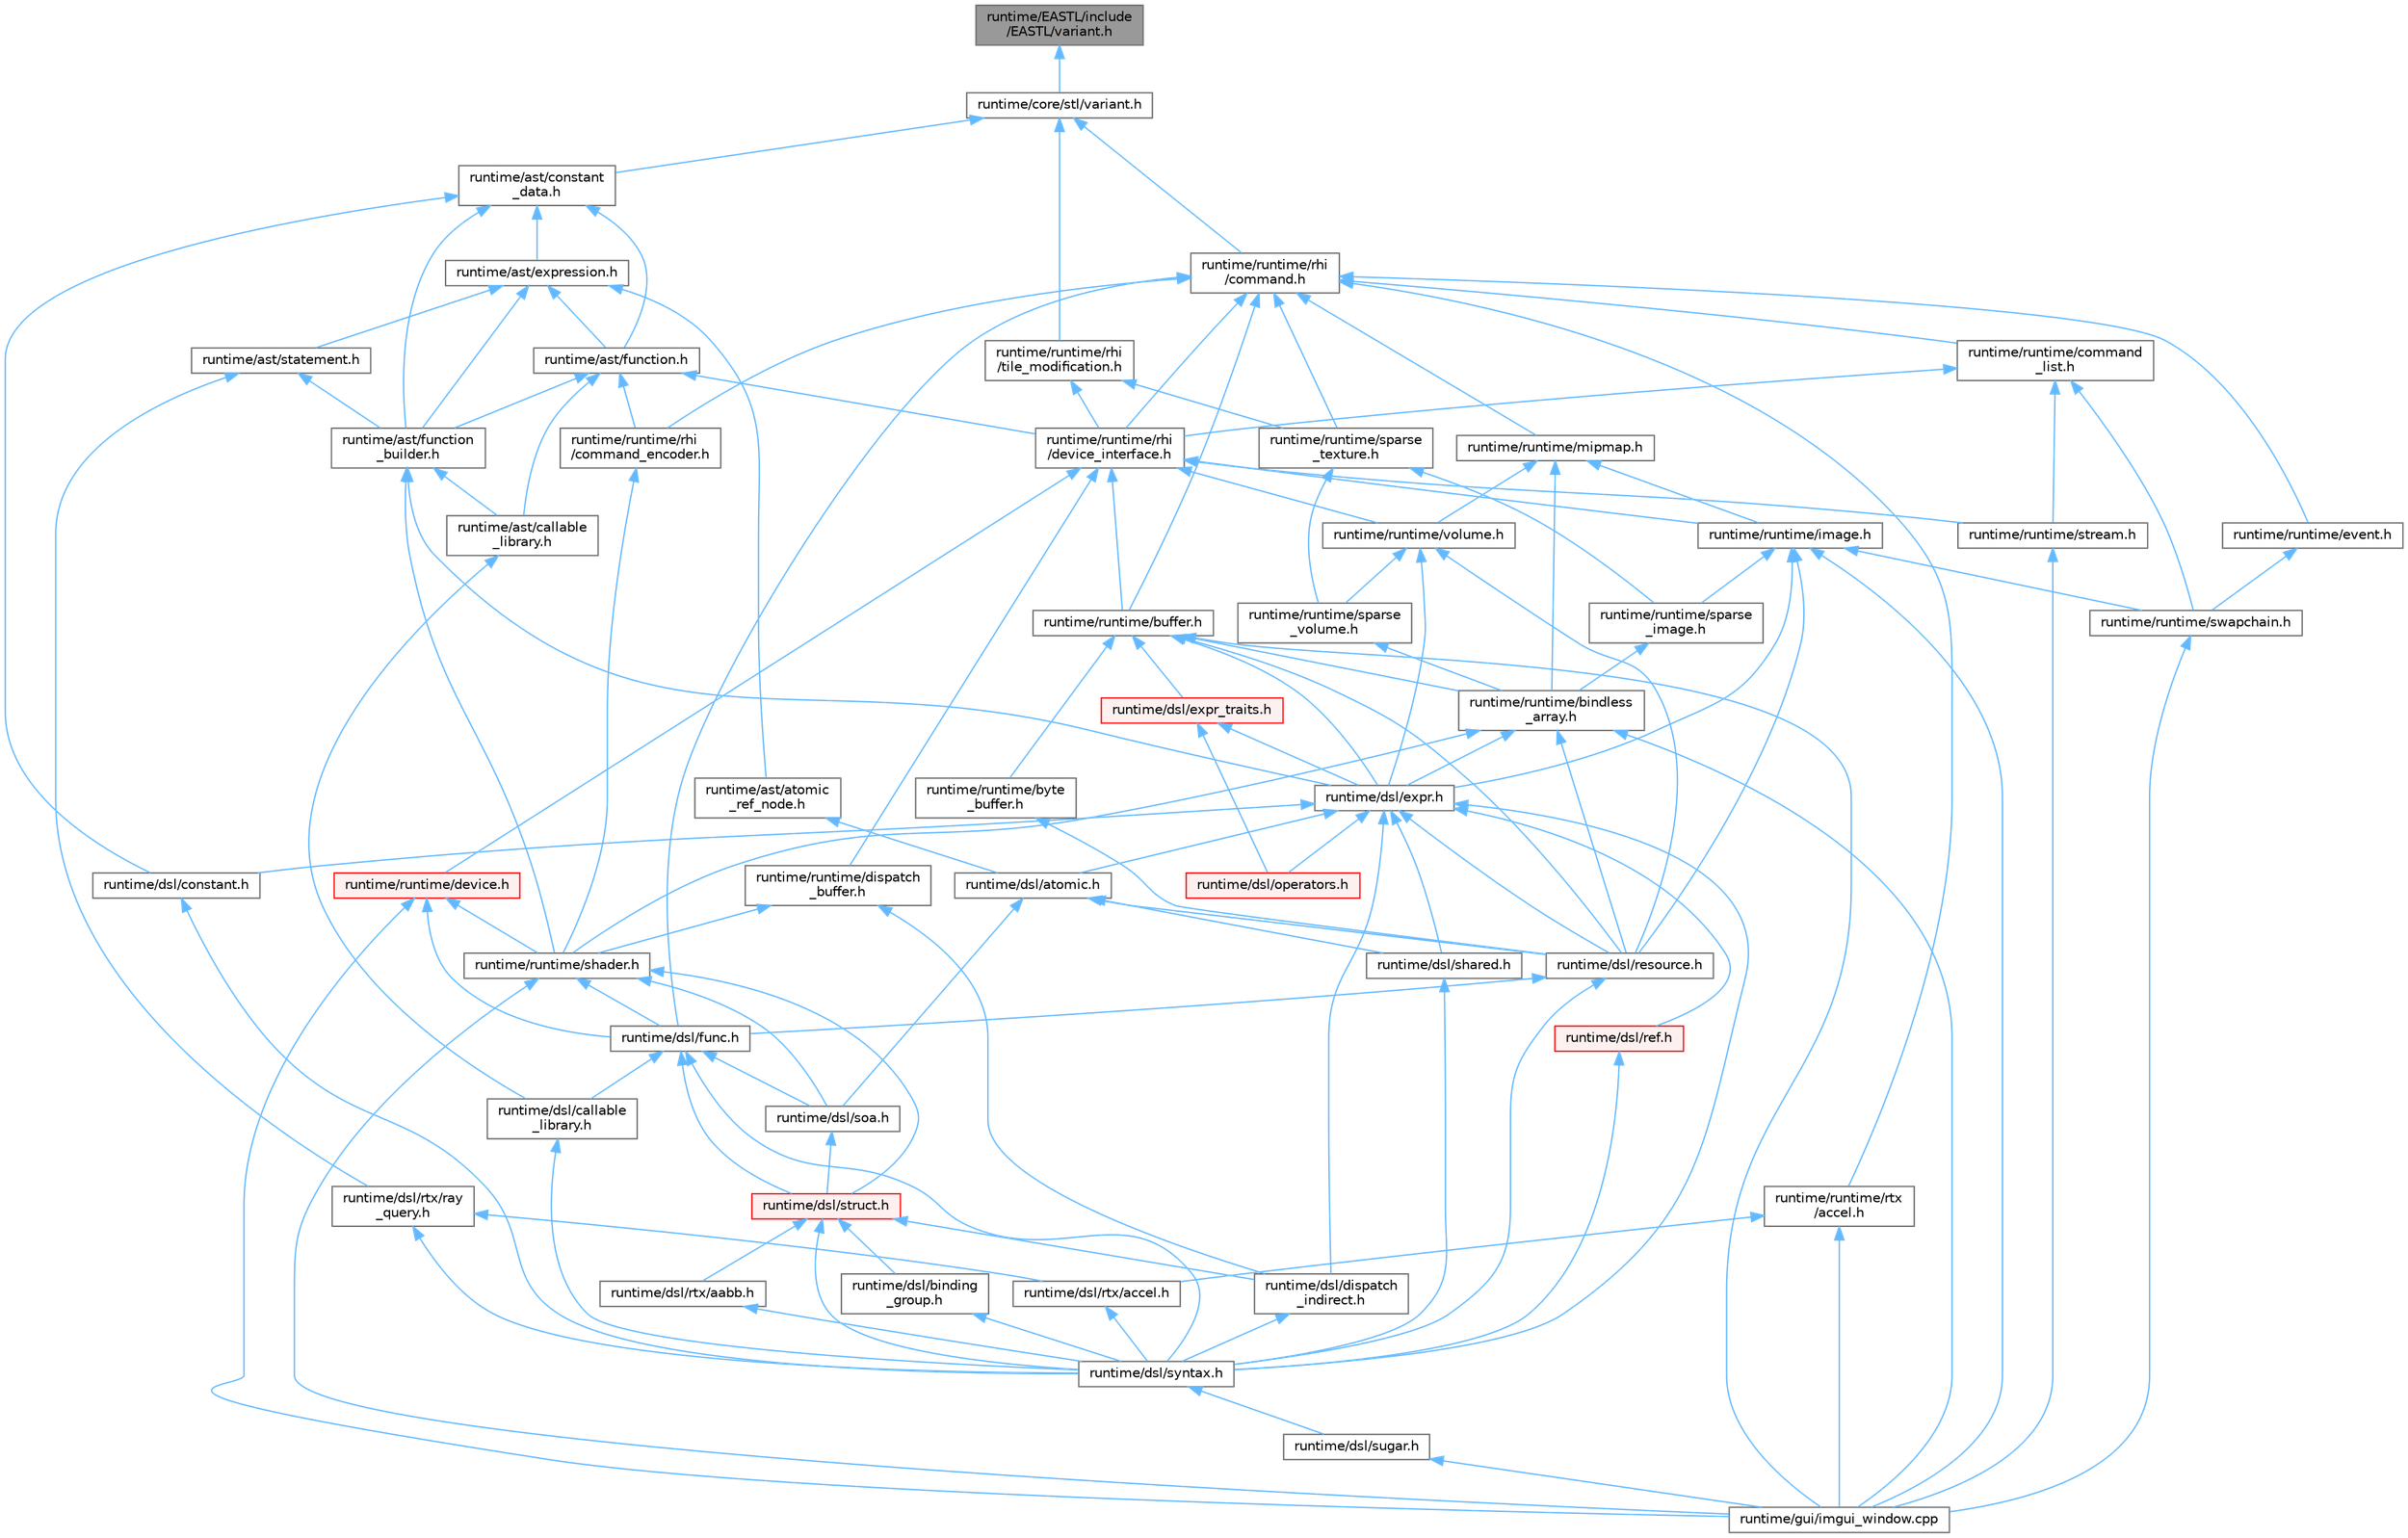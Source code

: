 digraph "runtime/EASTL/include/EASTL/variant.h"
{
 // LATEX_PDF_SIZE
  bgcolor="transparent";
  edge [fontname=Helvetica,fontsize=10,labelfontname=Helvetica,labelfontsize=10];
  node [fontname=Helvetica,fontsize=10,shape=box,height=0.2,width=0.4];
  Node1 [id="Node000001",label="runtime/EASTL/include\l/EASTL/variant.h",height=0.2,width=0.4,color="gray40", fillcolor="grey60", style="filled", fontcolor="black",tooltip=" "];
  Node1 -> Node2 [id="edge121_Node000001_Node000002",dir="back",color="steelblue1",style="solid",tooltip=" "];
  Node2 [id="Node000002",label="runtime/core/stl/variant.h",height=0.2,width=0.4,color="grey40", fillcolor="white", style="filled",URL="$core_2stl_2variant_8h.html",tooltip=" "];
  Node2 -> Node3 [id="edge122_Node000002_Node000003",dir="back",color="steelblue1",style="solid",tooltip=" "];
  Node3 [id="Node000003",label="runtime/ast/constant\l_data.h",height=0.2,width=0.4,color="grey40", fillcolor="white", style="filled",URL="$constant__data_8h.html",tooltip=" "];
  Node3 -> Node4 [id="edge123_Node000003_Node000004",dir="back",color="steelblue1",style="solid",tooltip=" "];
  Node4 [id="Node000004",label="runtime/ast/expression.h",height=0.2,width=0.4,color="grey40", fillcolor="white", style="filled",URL="$expression_8h.html",tooltip=" "];
  Node4 -> Node5 [id="edge124_Node000004_Node000005",dir="back",color="steelblue1",style="solid",tooltip=" "];
  Node5 [id="Node000005",label="runtime/ast/atomic\l_ref_node.h",height=0.2,width=0.4,color="grey40", fillcolor="white", style="filled",URL="$atomic__ref__node_8h.html",tooltip=" "];
  Node5 -> Node6 [id="edge125_Node000005_Node000006",dir="back",color="steelblue1",style="solid",tooltip=" "];
  Node6 [id="Node000006",label="runtime/dsl/atomic.h",height=0.2,width=0.4,color="grey40", fillcolor="white", style="filled",URL="$dsl_2atomic_8h.html",tooltip=" "];
  Node6 -> Node7 [id="edge126_Node000006_Node000007",dir="back",color="steelblue1",style="solid",tooltip=" "];
  Node7 [id="Node000007",label="runtime/dsl/resource.h",height=0.2,width=0.4,color="grey40", fillcolor="white", style="filled",URL="$dsl_2resource_8h.html",tooltip=" "];
  Node7 -> Node8 [id="edge127_Node000007_Node000008",dir="back",color="steelblue1",style="solid",tooltip=" "];
  Node8 [id="Node000008",label="runtime/dsl/func.h",height=0.2,width=0.4,color="grey40", fillcolor="white", style="filled",URL="$func_8h.html",tooltip=" "];
  Node8 -> Node9 [id="edge128_Node000008_Node000009",dir="back",color="steelblue1",style="solid",tooltip=" "];
  Node9 [id="Node000009",label="runtime/dsl/callable\l_library.h",height=0.2,width=0.4,color="grey40", fillcolor="white", style="filled",URL="$dsl_2callable__library_8h.html",tooltip=" "];
  Node9 -> Node10 [id="edge129_Node000009_Node000010",dir="back",color="steelblue1",style="solid",tooltip=" "];
  Node10 [id="Node000010",label="runtime/dsl/syntax.h",height=0.2,width=0.4,color="grey40", fillcolor="white", style="filled",URL="$syntax_8h.html",tooltip=" "];
  Node10 -> Node11 [id="edge130_Node000010_Node000011",dir="back",color="steelblue1",style="solid",tooltip=" "];
  Node11 [id="Node000011",label="runtime/dsl/sugar.h",height=0.2,width=0.4,color="grey40", fillcolor="white", style="filled",URL="$sugar_8h.html",tooltip=" "];
  Node11 -> Node12 [id="edge131_Node000011_Node000012",dir="back",color="steelblue1",style="solid",tooltip=" "];
  Node12 [id="Node000012",label="runtime/gui/imgui_window.cpp",height=0.2,width=0.4,color="grey40", fillcolor="white", style="filled",URL="$imgui__window_8cpp.html",tooltip=" "];
  Node8 -> Node13 [id="edge132_Node000008_Node000013",dir="back",color="steelblue1",style="solid",tooltip=" "];
  Node13 [id="Node000013",label="runtime/dsl/soa.h",height=0.2,width=0.4,color="grey40", fillcolor="white", style="filled",URL="$soa_8h.html",tooltip=" "];
  Node13 -> Node14 [id="edge133_Node000013_Node000014",dir="back",color="steelblue1",style="solid",tooltip=" "];
  Node14 [id="Node000014",label="runtime/dsl/struct.h",height=0.2,width=0.4,color="red", fillcolor="#FFF0F0", style="filled",URL="$struct_8h.html",tooltip=" "];
  Node14 -> Node15 [id="edge134_Node000014_Node000015",dir="back",color="steelblue1",style="solid",tooltip=" "];
  Node15 [id="Node000015",label="runtime/dsl/binding\l_group.h",height=0.2,width=0.4,color="grey40", fillcolor="white", style="filled",URL="$binding__group_8h.html",tooltip=" "];
  Node15 -> Node10 [id="edge135_Node000015_Node000010",dir="back",color="steelblue1",style="solid",tooltip=" "];
  Node14 -> Node16 [id="edge136_Node000014_Node000016",dir="back",color="steelblue1",style="solid",tooltip=" "];
  Node16 [id="Node000016",label="runtime/dsl/dispatch\l_indirect.h",height=0.2,width=0.4,color="grey40", fillcolor="white", style="filled",URL="$dispatch__indirect_8h.html",tooltip=" "];
  Node16 -> Node10 [id="edge137_Node000016_Node000010",dir="back",color="steelblue1",style="solid",tooltip=" "];
  Node14 -> Node17 [id="edge138_Node000014_Node000017",dir="back",color="steelblue1",style="solid",tooltip=" "];
  Node17 [id="Node000017",label="runtime/dsl/rtx/aabb.h",height=0.2,width=0.4,color="grey40", fillcolor="white", style="filled",URL="$dsl_2rtx_2aabb_8h.html",tooltip=" "];
  Node17 -> Node10 [id="edge139_Node000017_Node000010",dir="back",color="steelblue1",style="solid",tooltip=" "];
  Node14 -> Node10 [id="edge140_Node000014_Node000010",dir="back",color="steelblue1",style="solid",tooltip=" "];
  Node8 -> Node14 [id="edge141_Node000008_Node000014",dir="back",color="steelblue1",style="solid",tooltip=" "];
  Node8 -> Node10 [id="edge142_Node000008_Node000010",dir="back",color="steelblue1",style="solid",tooltip=" "];
  Node7 -> Node10 [id="edge143_Node000007_Node000010",dir="back",color="steelblue1",style="solid",tooltip=" "];
  Node6 -> Node24 [id="edge144_Node000006_Node000024",dir="back",color="steelblue1",style="solid",tooltip=" "];
  Node24 [id="Node000024",label="runtime/dsl/shared.h",height=0.2,width=0.4,color="grey40", fillcolor="white", style="filled",URL="$shared_8h.html",tooltip=" "];
  Node24 -> Node10 [id="edge145_Node000024_Node000010",dir="back",color="steelblue1",style="solid",tooltip=" "];
  Node6 -> Node13 [id="edge146_Node000006_Node000013",dir="back",color="steelblue1",style="solid",tooltip=" "];
  Node4 -> Node25 [id="edge147_Node000004_Node000025",dir="back",color="steelblue1",style="solid",tooltip=" "];
  Node25 [id="Node000025",label="runtime/ast/function.h",height=0.2,width=0.4,color="grey40", fillcolor="white", style="filled",URL="$ast_2function_8h.html",tooltip=" "];
  Node25 -> Node26 [id="edge148_Node000025_Node000026",dir="back",color="steelblue1",style="solid",tooltip=" "];
  Node26 [id="Node000026",label="runtime/ast/callable\l_library.h",height=0.2,width=0.4,color="grey40", fillcolor="white", style="filled",URL="$ast_2callable__library_8h.html",tooltip=" "];
  Node26 -> Node9 [id="edge149_Node000026_Node000009",dir="back",color="steelblue1",style="solid",tooltip=" "];
  Node25 -> Node27 [id="edge150_Node000025_Node000027",dir="back",color="steelblue1",style="solid",tooltip=" "];
  Node27 [id="Node000027",label="runtime/ast/function\l_builder.h",height=0.2,width=0.4,color="grey40", fillcolor="white", style="filled",URL="$function__builder_8h.html",tooltip=" "];
  Node27 -> Node26 [id="edge151_Node000027_Node000026",dir="back",color="steelblue1",style="solid",tooltip=" "];
  Node27 -> Node28 [id="edge152_Node000027_Node000028",dir="back",color="steelblue1",style="solid",tooltip=" "];
  Node28 [id="Node000028",label="runtime/dsl/expr.h",height=0.2,width=0.4,color="grey40", fillcolor="white", style="filled",URL="$expr_8h.html",tooltip=" "];
  Node28 -> Node6 [id="edge153_Node000028_Node000006",dir="back",color="steelblue1",style="solid",tooltip=" "];
  Node28 -> Node29 [id="edge154_Node000028_Node000029",dir="back",color="steelblue1",style="solid",tooltip=" "];
  Node29 [id="Node000029",label="runtime/dsl/constant.h",height=0.2,width=0.4,color="grey40", fillcolor="white", style="filled",URL="$constant_8h.html",tooltip=" "];
  Node29 -> Node10 [id="edge155_Node000029_Node000010",dir="back",color="steelblue1",style="solid",tooltip=" "];
  Node28 -> Node16 [id="edge156_Node000028_Node000016",dir="back",color="steelblue1",style="solid",tooltip=" "];
  Node28 -> Node30 [id="edge157_Node000028_Node000030",dir="back",color="steelblue1",style="solid",tooltip=" "];
  Node30 [id="Node000030",label="runtime/dsl/operators.h",height=0.2,width=0.4,color="red", fillcolor="#FFF0F0", style="filled",URL="$operators_8h.html",tooltip=" "];
  Node28 -> Node35 [id="edge158_Node000028_Node000035",dir="back",color="steelblue1",style="solid",tooltip=" "];
  Node35 [id="Node000035",label="runtime/dsl/ref.h",height=0.2,width=0.4,color="red", fillcolor="#FFF0F0", style="filled",URL="$ref_8h.html",tooltip=" "];
  Node35 -> Node10 [id="edge159_Node000035_Node000010",dir="back",color="steelblue1",style="solid",tooltip=" "];
  Node28 -> Node7 [id="edge160_Node000028_Node000007",dir="back",color="steelblue1",style="solid",tooltip=" "];
  Node28 -> Node24 [id="edge161_Node000028_Node000024",dir="back",color="steelblue1",style="solid",tooltip=" "];
  Node28 -> Node10 [id="edge162_Node000028_Node000010",dir="back",color="steelblue1",style="solid",tooltip=" "];
  Node27 -> Node38 [id="edge163_Node000027_Node000038",dir="back",color="steelblue1",style="solid",tooltip=" "];
  Node38 [id="Node000038",label="runtime/runtime/shader.h",height=0.2,width=0.4,color="grey40", fillcolor="white", style="filled",URL="$shader_8h.html",tooltip=" "];
  Node38 -> Node8 [id="edge164_Node000038_Node000008",dir="back",color="steelblue1",style="solid",tooltip=" "];
  Node38 -> Node13 [id="edge165_Node000038_Node000013",dir="back",color="steelblue1",style="solid",tooltip=" "];
  Node38 -> Node14 [id="edge166_Node000038_Node000014",dir="back",color="steelblue1",style="solid",tooltip=" "];
  Node38 -> Node12 [id="edge167_Node000038_Node000012",dir="back",color="steelblue1",style="solid",tooltip=" "];
  Node25 -> Node39 [id="edge168_Node000025_Node000039",dir="back",color="steelblue1",style="solid",tooltip=" "];
  Node39 [id="Node000039",label="runtime/runtime/rhi\l/command_encoder.h",height=0.2,width=0.4,color="grey40", fillcolor="white", style="filled",URL="$command__encoder_8h.html",tooltip=" "];
  Node39 -> Node38 [id="edge169_Node000039_Node000038",dir="back",color="steelblue1",style="solid",tooltip=" "];
  Node25 -> Node40 [id="edge170_Node000025_Node000040",dir="back",color="steelblue1",style="solid",tooltip=" "];
  Node40 [id="Node000040",label="runtime/runtime/rhi\l/device_interface.h",height=0.2,width=0.4,color="grey40", fillcolor="white", style="filled",URL="$device__interface_8h.html",tooltip=" "];
  Node40 -> Node41 [id="edge171_Node000040_Node000041",dir="back",color="steelblue1",style="solid",tooltip=" "];
  Node41 [id="Node000041",label="runtime/runtime/buffer.h",height=0.2,width=0.4,color="grey40", fillcolor="white", style="filled",URL="$buffer_8h.html",tooltip=" "];
  Node41 -> Node28 [id="edge172_Node000041_Node000028",dir="back",color="steelblue1",style="solid",tooltip=" "];
  Node41 -> Node42 [id="edge173_Node000041_Node000042",dir="back",color="steelblue1",style="solid",tooltip=" "];
  Node42 [id="Node000042",label="runtime/dsl/expr_traits.h",height=0.2,width=0.4,color="red", fillcolor="#FFF0F0", style="filled",URL="$expr__traits_8h.html",tooltip=" "];
  Node42 -> Node28 [id="edge174_Node000042_Node000028",dir="back",color="steelblue1",style="solid",tooltip=" "];
  Node42 -> Node30 [id="edge175_Node000042_Node000030",dir="back",color="steelblue1",style="solid",tooltip=" "];
  Node41 -> Node7 [id="edge176_Node000041_Node000007",dir="back",color="steelblue1",style="solid",tooltip=" "];
  Node41 -> Node12 [id="edge177_Node000041_Node000012",dir="back",color="steelblue1",style="solid",tooltip=" "];
  Node41 -> Node43 [id="edge178_Node000041_Node000043",dir="back",color="steelblue1",style="solid",tooltip=" "];
  Node43 [id="Node000043",label="runtime/runtime/bindless\l_array.h",height=0.2,width=0.4,color="grey40", fillcolor="white", style="filled",URL="$bindless__array_8h.html",tooltip=" "];
  Node43 -> Node28 [id="edge179_Node000043_Node000028",dir="back",color="steelblue1",style="solid",tooltip=" "];
  Node43 -> Node7 [id="edge180_Node000043_Node000007",dir="back",color="steelblue1",style="solid",tooltip=" "];
  Node43 -> Node12 [id="edge181_Node000043_Node000012",dir="back",color="steelblue1",style="solid",tooltip=" "];
  Node43 -> Node38 [id="edge182_Node000043_Node000038",dir="back",color="steelblue1",style="solid",tooltip=" "];
  Node41 -> Node44 [id="edge183_Node000041_Node000044",dir="back",color="steelblue1",style="solid",tooltip=" "];
  Node44 [id="Node000044",label="runtime/runtime/byte\l_buffer.h",height=0.2,width=0.4,color="grey40", fillcolor="white", style="filled",URL="$byte__buffer_8h.html",tooltip=" "];
  Node44 -> Node7 [id="edge184_Node000044_Node000007",dir="back",color="steelblue1",style="solid",tooltip=" "];
  Node40 -> Node45 [id="edge185_Node000040_Node000045",dir="back",color="steelblue1",style="solid",tooltip=" "];
  Node45 [id="Node000045",label="runtime/runtime/device.h",height=0.2,width=0.4,color="red", fillcolor="#FFF0F0", style="filled",URL="$device_8h.html",tooltip=" "];
  Node45 -> Node8 [id="edge186_Node000045_Node000008",dir="back",color="steelblue1",style="solid",tooltip=" "];
  Node45 -> Node12 [id="edge187_Node000045_Node000012",dir="back",color="steelblue1",style="solid",tooltip=" "];
  Node45 -> Node38 [id="edge188_Node000045_Node000038",dir="back",color="steelblue1",style="solid",tooltip=" "];
  Node40 -> Node47 [id="edge189_Node000040_Node000047",dir="back",color="steelblue1",style="solid",tooltip=" "];
  Node47 [id="Node000047",label="runtime/runtime/dispatch\l_buffer.h",height=0.2,width=0.4,color="grey40", fillcolor="white", style="filled",URL="$dispatch__buffer_8h.html",tooltip=" "];
  Node47 -> Node16 [id="edge190_Node000047_Node000016",dir="back",color="steelblue1",style="solid",tooltip=" "];
  Node47 -> Node38 [id="edge191_Node000047_Node000038",dir="back",color="steelblue1",style="solid",tooltip=" "];
  Node40 -> Node48 [id="edge192_Node000040_Node000048",dir="back",color="steelblue1",style="solid",tooltip=" "];
  Node48 [id="Node000048",label="runtime/runtime/image.h",height=0.2,width=0.4,color="grey40", fillcolor="white", style="filled",URL="$image_8h.html",tooltip=" "];
  Node48 -> Node28 [id="edge193_Node000048_Node000028",dir="back",color="steelblue1",style="solid",tooltip=" "];
  Node48 -> Node7 [id="edge194_Node000048_Node000007",dir="back",color="steelblue1",style="solid",tooltip=" "];
  Node48 -> Node12 [id="edge195_Node000048_Node000012",dir="back",color="steelblue1",style="solid",tooltip=" "];
  Node48 -> Node49 [id="edge196_Node000048_Node000049",dir="back",color="steelblue1",style="solid",tooltip=" "];
  Node49 [id="Node000049",label="runtime/runtime/sparse\l_image.h",height=0.2,width=0.4,color="grey40", fillcolor="white", style="filled",URL="$sparse__image_8h.html",tooltip=" "];
  Node49 -> Node43 [id="edge197_Node000049_Node000043",dir="back",color="steelblue1",style="solid",tooltip=" "];
  Node48 -> Node50 [id="edge198_Node000048_Node000050",dir="back",color="steelblue1",style="solid",tooltip=" "];
  Node50 [id="Node000050",label="runtime/runtime/swapchain.h",height=0.2,width=0.4,color="grey40", fillcolor="white", style="filled",URL="$swapchain_8h.html",tooltip=" "];
  Node50 -> Node12 [id="edge199_Node000050_Node000012",dir="back",color="steelblue1",style="solid",tooltip=" "];
  Node40 -> Node51 [id="edge200_Node000040_Node000051",dir="back",color="steelblue1",style="solid",tooltip=" "];
  Node51 [id="Node000051",label="runtime/runtime/stream.h",height=0.2,width=0.4,color="grey40", fillcolor="white", style="filled",URL="$stream_8h.html",tooltip=" "];
  Node51 -> Node12 [id="edge201_Node000051_Node000012",dir="back",color="steelblue1",style="solid",tooltip=" "];
  Node40 -> Node52 [id="edge202_Node000040_Node000052",dir="back",color="steelblue1",style="solid",tooltip=" "];
  Node52 [id="Node000052",label="runtime/runtime/volume.h",height=0.2,width=0.4,color="grey40", fillcolor="white", style="filled",URL="$volume_8h.html",tooltip=" "];
  Node52 -> Node28 [id="edge203_Node000052_Node000028",dir="back",color="steelblue1",style="solid",tooltip=" "];
  Node52 -> Node7 [id="edge204_Node000052_Node000007",dir="back",color="steelblue1",style="solid",tooltip=" "];
  Node52 -> Node53 [id="edge205_Node000052_Node000053",dir="back",color="steelblue1",style="solid",tooltip=" "];
  Node53 [id="Node000053",label="runtime/runtime/sparse\l_volume.h",height=0.2,width=0.4,color="grey40", fillcolor="white", style="filled",URL="$sparse__volume_8h.html",tooltip=" "];
  Node53 -> Node43 [id="edge206_Node000053_Node000043",dir="back",color="steelblue1",style="solid",tooltip=" "];
  Node4 -> Node27 [id="edge207_Node000004_Node000027",dir="back",color="steelblue1",style="solid",tooltip=" "];
  Node4 -> Node54 [id="edge208_Node000004_Node000054",dir="back",color="steelblue1",style="solid",tooltip=" "];
  Node54 [id="Node000054",label="runtime/ast/statement.h",height=0.2,width=0.4,color="grey40", fillcolor="white", style="filled",URL="$statement_8h.html",tooltip=" "];
  Node54 -> Node27 [id="edge209_Node000054_Node000027",dir="back",color="steelblue1",style="solid",tooltip=" "];
  Node54 -> Node20 [id="edge210_Node000054_Node000020",dir="back",color="steelblue1",style="solid",tooltip=" "];
  Node20 [id="Node000020",label="runtime/dsl/rtx/ray\l_query.h",height=0.2,width=0.4,color="grey40", fillcolor="white", style="filled",URL="$ray__query_8h.html",tooltip=" "];
  Node20 -> Node19 [id="edge211_Node000020_Node000019",dir="back",color="steelblue1",style="solid",tooltip=" "];
  Node19 [id="Node000019",label="runtime/dsl/rtx/accel.h",height=0.2,width=0.4,color="grey40", fillcolor="white", style="filled",URL="$dsl_2rtx_2accel_8h.html",tooltip=" "];
  Node19 -> Node10 [id="edge212_Node000019_Node000010",dir="back",color="steelblue1",style="solid",tooltip=" "];
  Node20 -> Node10 [id="edge213_Node000020_Node000010",dir="back",color="steelblue1",style="solid",tooltip=" "];
  Node3 -> Node25 [id="edge214_Node000003_Node000025",dir="back",color="steelblue1",style="solid",tooltip=" "];
  Node3 -> Node27 [id="edge215_Node000003_Node000027",dir="back",color="steelblue1",style="solid",tooltip=" "];
  Node3 -> Node29 [id="edge216_Node000003_Node000029",dir="back",color="steelblue1",style="solid",tooltip=" "];
  Node2 -> Node55 [id="edge217_Node000002_Node000055",dir="back",color="steelblue1",style="solid",tooltip=" "];
  Node55 [id="Node000055",label="runtime/runtime/rhi\l/command.h",height=0.2,width=0.4,color="grey40", fillcolor="white", style="filled",URL="$command_8h.html",tooltip=" "];
  Node55 -> Node8 [id="edge218_Node000055_Node000008",dir="back",color="steelblue1",style="solid",tooltip=" "];
  Node55 -> Node41 [id="edge219_Node000055_Node000041",dir="back",color="steelblue1",style="solid",tooltip=" "];
  Node55 -> Node56 [id="edge220_Node000055_Node000056",dir="back",color="steelblue1",style="solid",tooltip=" "];
  Node56 [id="Node000056",label="runtime/runtime/command\l_list.h",height=0.2,width=0.4,color="grey40", fillcolor="white", style="filled",URL="$command__list_8h.html",tooltip=" "];
  Node56 -> Node40 [id="edge221_Node000056_Node000040",dir="back",color="steelblue1",style="solid",tooltip=" "];
  Node56 -> Node51 [id="edge222_Node000056_Node000051",dir="back",color="steelblue1",style="solid",tooltip=" "];
  Node56 -> Node50 [id="edge223_Node000056_Node000050",dir="back",color="steelblue1",style="solid",tooltip=" "];
  Node55 -> Node57 [id="edge224_Node000055_Node000057",dir="back",color="steelblue1",style="solid",tooltip=" "];
  Node57 [id="Node000057",label="runtime/runtime/event.h",height=0.2,width=0.4,color="grey40", fillcolor="white", style="filled",URL="$event_8h.html",tooltip=" "];
  Node57 -> Node50 [id="edge225_Node000057_Node000050",dir="back",color="steelblue1",style="solid",tooltip=" "];
  Node55 -> Node58 [id="edge226_Node000055_Node000058",dir="back",color="steelblue1",style="solid",tooltip=" "];
  Node58 [id="Node000058",label="runtime/runtime/mipmap.h",height=0.2,width=0.4,color="grey40", fillcolor="white", style="filled",URL="$mipmap_8h.html",tooltip=" "];
  Node58 -> Node43 [id="edge227_Node000058_Node000043",dir="back",color="steelblue1",style="solid",tooltip=" "];
  Node58 -> Node48 [id="edge228_Node000058_Node000048",dir="back",color="steelblue1",style="solid",tooltip=" "];
  Node58 -> Node52 [id="edge229_Node000058_Node000052",dir="back",color="steelblue1",style="solid",tooltip=" "];
  Node55 -> Node39 [id="edge230_Node000055_Node000039",dir="back",color="steelblue1",style="solid",tooltip=" "];
  Node55 -> Node40 [id="edge231_Node000055_Node000040",dir="back",color="steelblue1",style="solid",tooltip=" "];
  Node55 -> Node59 [id="edge232_Node000055_Node000059",dir="back",color="steelblue1",style="solid",tooltip=" "];
  Node59 [id="Node000059",label="runtime/runtime/rtx\l/accel.h",height=0.2,width=0.4,color="grey40", fillcolor="white", style="filled",URL="$runtime_2rtx_2accel_8h.html",tooltip=" "];
  Node59 -> Node19 [id="edge233_Node000059_Node000019",dir="back",color="steelblue1",style="solid",tooltip=" "];
  Node59 -> Node12 [id="edge234_Node000059_Node000012",dir="back",color="steelblue1",style="solid",tooltip=" "];
  Node55 -> Node60 [id="edge235_Node000055_Node000060",dir="back",color="steelblue1",style="solid",tooltip=" "];
  Node60 [id="Node000060",label="runtime/runtime/sparse\l_texture.h",height=0.2,width=0.4,color="grey40", fillcolor="white", style="filled",URL="$sparse__texture_8h.html",tooltip=" "];
  Node60 -> Node49 [id="edge236_Node000060_Node000049",dir="back",color="steelblue1",style="solid",tooltip=" "];
  Node60 -> Node53 [id="edge237_Node000060_Node000053",dir="back",color="steelblue1",style="solid",tooltip=" "];
  Node2 -> Node61 [id="edge238_Node000002_Node000061",dir="back",color="steelblue1",style="solid",tooltip=" "];
  Node61 [id="Node000061",label="runtime/runtime/rhi\l/tile_modification.h",height=0.2,width=0.4,color="grey40", fillcolor="white", style="filled",URL="$tile__modification_8h.html",tooltip=" "];
  Node61 -> Node40 [id="edge239_Node000061_Node000040",dir="back",color="steelblue1",style="solid",tooltip=" "];
  Node61 -> Node60 [id="edge240_Node000061_Node000060",dir="back",color="steelblue1",style="solid",tooltip=" "];
}

